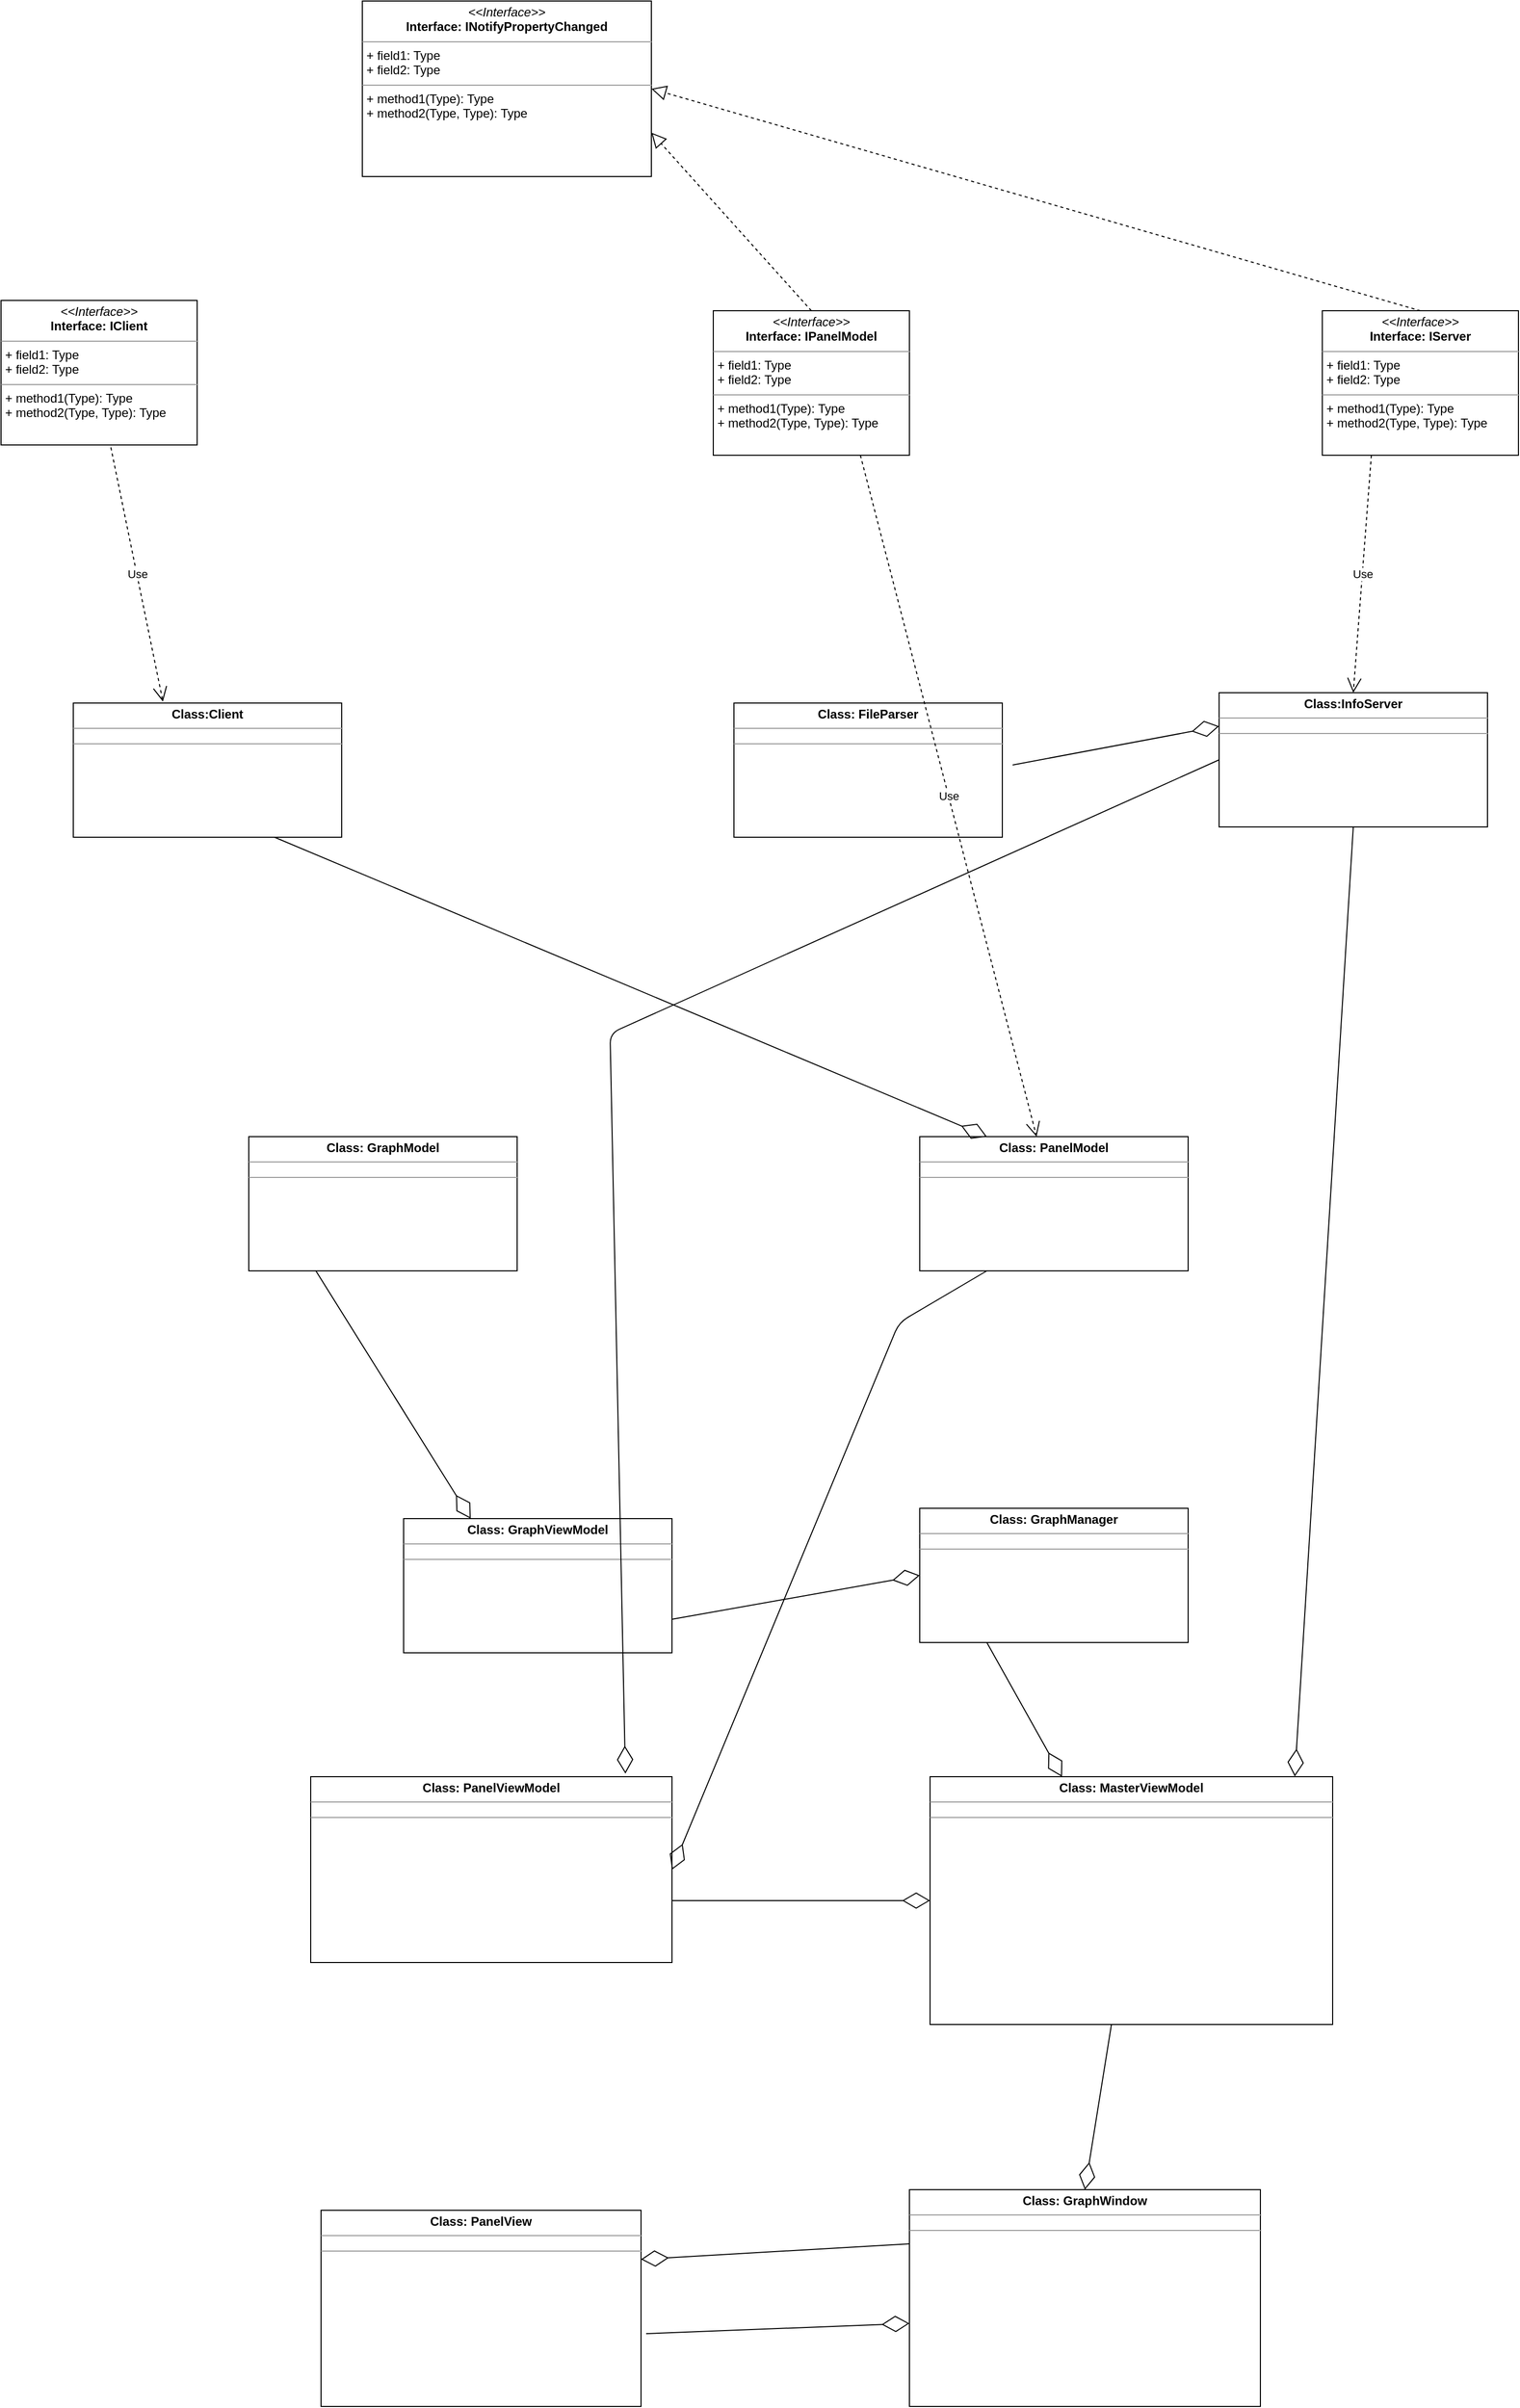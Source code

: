<mxfile version="14.6.0" type="github">
  <diagram id="C5RBs43oDa-KdzZeNtuy" name="Page-1">
    <mxGraphModel dx="2595" dy="1368" grid="1" gridSize="10" guides="1" tooltips="1" connect="1" arrows="1" fold="1" page="1" pageScale="1" pageWidth="2000" pageHeight="2500" math="0" shadow="0">
      <root>
        <mxCell id="WIyWlLk6GJQsqaUBKTNV-0" />
        <mxCell id="WIyWlLk6GJQsqaUBKTNV-1" parent="WIyWlLk6GJQsqaUBKTNV-0" />
        <mxCell id="5NiMujkeU3VhjjDBXKxC-0" value="&lt;p style=&quot;margin: 0px ; margin-top: 4px ; text-align: center&quot;&gt;&lt;i&gt;&amp;lt;&amp;lt;Interface&amp;gt;&amp;gt;&lt;/i&gt;&lt;br&gt;&lt;b&gt;Interface: IClient&lt;br&gt;&lt;/b&gt;&lt;/p&gt;&lt;hr size=&quot;1&quot;&gt;&lt;p style=&quot;margin: 0px ; margin-left: 4px&quot;&gt;+ field1: Type&lt;br&gt;+ field2: Type&lt;/p&gt;&lt;hr size=&quot;1&quot;&gt;&lt;p style=&quot;margin: 0px ; margin-left: 4px&quot;&gt;+ method1(Type): Type&lt;br&gt;+ method2(Type, Type): Type&lt;/p&gt;" style="verticalAlign=top;align=left;overflow=fill;fontSize=12;fontFamily=Helvetica;html=1;" vertex="1" parent="WIyWlLk6GJQsqaUBKTNV-1">
          <mxGeometry x="240" y="340" width="190" height="140" as="geometry" />
        </mxCell>
        <mxCell id="5NiMujkeU3VhjjDBXKxC-1" value="&lt;p style=&quot;margin: 0px ; margin-top: 4px ; text-align: center&quot;&gt;&lt;i&gt;&amp;lt;&amp;lt;Interface&amp;gt;&amp;gt;&lt;/i&gt;&lt;br&gt;&lt;b&gt;Interface: IPanelModel&lt;br&gt;&lt;/b&gt;&lt;/p&gt;&lt;hr size=&quot;1&quot;&gt;&lt;p style=&quot;margin: 0px ; margin-left: 4px&quot;&gt;+ field1: Type&lt;br&gt;+ field2: Type&lt;/p&gt;&lt;hr size=&quot;1&quot;&gt;&lt;p style=&quot;margin: 0px ; margin-left: 4px&quot;&gt;+ method1(Type): Type&lt;br&gt;+ method2(Type, Type): Type&lt;/p&gt;" style="verticalAlign=top;align=left;overflow=fill;fontSize=12;fontFamily=Helvetica;html=1;" vertex="1" parent="WIyWlLk6GJQsqaUBKTNV-1">
          <mxGeometry x="930" y="350" width="190" height="140" as="geometry" />
        </mxCell>
        <mxCell id="5NiMujkeU3VhjjDBXKxC-2" value="&lt;p style=&quot;margin: 0px ; margin-top: 4px ; text-align: center&quot;&gt;&lt;i&gt;&amp;lt;&amp;lt;Interface&amp;gt;&amp;gt;&lt;/i&gt;&lt;br&gt;&lt;b&gt;Interface: IServer&lt;br&gt;&lt;/b&gt;&lt;/p&gt;&lt;hr size=&quot;1&quot;&gt;&lt;p style=&quot;margin: 0px ; margin-left: 4px&quot;&gt;+ field1: Type&lt;br&gt;+ field2: Type&lt;/p&gt;&lt;hr size=&quot;1&quot;&gt;&lt;p style=&quot;margin: 0px ; margin-left: 4px&quot;&gt;+ method1(Type): Type&lt;br&gt;+ method2(Type, Type): Type&lt;/p&gt;" style="verticalAlign=top;align=left;overflow=fill;fontSize=12;fontFamily=Helvetica;html=1;" vertex="1" parent="WIyWlLk6GJQsqaUBKTNV-1">
          <mxGeometry x="1520" y="350" width="190" height="140" as="geometry" />
        </mxCell>
        <mxCell id="5NiMujkeU3VhjjDBXKxC-3" value="&lt;p style=&quot;margin: 0px ; margin-top: 4px ; text-align: center&quot;&gt;&lt;i&gt;&amp;lt;&amp;lt;Interface&amp;gt;&amp;gt;&lt;/i&gt;&lt;br&gt;&lt;b&gt;Interface: INotifyPropertyChanged &lt;br&gt;&lt;/b&gt;&lt;/p&gt;&lt;hr size=&quot;1&quot;&gt;&lt;p style=&quot;margin: 0px ; margin-left: 4px&quot;&gt;+ field1: Type&lt;br&gt;+ field2: Type&lt;/p&gt;&lt;hr size=&quot;1&quot;&gt;&lt;p style=&quot;margin: 0px ; margin-left: 4px&quot;&gt;+ method1(Type): Type&lt;br&gt;+ method2(Type, Type): Type&lt;/p&gt;" style="verticalAlign=top;align=left;overflow=fill;fontSize=12;fontFamily=Helvetica;html=1;" vertex="1" parent="WIyWlLk6GJQsqaUBKTNV-1">
          <mxGeometry x="590" y="50" width="280" height="170" as="geometry" />
        </mxCell>
        <mxCell id="5NiMujkeU3VhjjDBXKxC-5" value="" style="endArrow=block;dashed=1;endFill=0;endSize=12;html=1;entryX=1;entryY=0.75;entryDx=0;entryDy=0;exitX=0.5;exitY=0;exitDx=0;exitDy=0;" edge="1" parent="WIyWlLk6GJQsqaUBKTNV-1" source="5NiMujkeU3VhjjDBXKxC-1" target="5NiMujkeU3VhjjDBXKxC-3">
          <mxGeometry width="160" relative="1" as="geometry">
            <mxPoint x="910" y="270" as="sourcePoint" />
            <mxPoint x="1070" y="270" as="targetPoint" />
          </mxGeometry>
        </mxCell>
        <mxCell id="5NiMujkeU3VhjjDBXKxC-6" value="" style="endArrow=block;dashed=1;endFill=0;endSize=12;html=1;entryX=1;entryY=0.5;entryDx=0;entryDy=0;exitX=0.5;exitY=0;exitDx=0;exitDy=0;" edge="1" parent="WIyWlLk6GJQsqaUBKTNV-1" source="5NiMujkeU3VhjjDBXKxC-2" target="5NiMujkeU3VhjjDBXKxC-3">
          <mxGeometry width="160" relative="1" as="geometry">
            <mxPoint x="1450" y="280" as="sourcePoint" />
            <mxPoint x="1610" y="280" as="targetPoint" />
          </mxGeometry>
        </mxCell>
        <mxCell id="5NiMujkeU3VhjjDBXKxC-12" value="&lt;p style=&quot;margin: 0px ; margin-top: 4px ; text-align: center&quot;&gt;&lt;b&gt;Class: PanelModel&lt;br&gt;&lt;/b&gt;&lt;/p&gt;&lt;hr size=&quot;1&quot;&gt;&lt;div style=&quot;height: 2px&quot;&gt;&lt;/div&gt;&lt;hr size=&quot;1&quot;&gt;&lt;div style=&quot;height: 2px&quot;&gt;&lt;/div&gt;" style="verticalAlign=top;align=left;overflow=fill;fontSize=12;fontFamily=Helvetica;html=1;" vertex="1" parent="WIyWlLk6GJQsqaUBKTNV-1">
          <mxGeometry x="1130" y="1150" width="260" height="130" as="geometry" />
        </mxCell>
        <mxCell id="5NiMujkeU3VhjjDBXKxC-13" value="&lt;p style=&quot;margin: 0px ; margin-top: 4px ; text-align: center&quot;&gt;&lt;b&gt;Class: FileParser&lt;br&gt;&lt;/b&gt;&lt;/p&gt;&lt;hr size=&quot;1&quot;&gt;&lt;div style=&quot;height: 2px&quot;&gt;&lt;/div&gt;&lt;hr size=&quot;1&quot;&gt;&lt;div style=&quot;height: 2px&quot;&gt;&lt;/div&gt;" style="verticalAlign=top;align=left;overflow=fill;fontSize=12;fontFamily=Helvetica;html=1;" vertex="1" parent="WIyWlLk6GJQsqaUBKTNV-1">
          <mxGeometry x="950" y="730" width="260" height="130" as="geometry" />
        </mxCell>
        <mxCell id="5NiMujkeU3VhjjDBXKxC-14" value="&lt;p style=&quot;margin: 0px ; margin-top: 4px ; text-align: center&quot;&gt;&lt;b&gt;Class:InfoServer&lt;/b&gt;&lt;/p&gt;&lt;hr size=&quot;1&quot;&gt;&lt;div style=&quot;height: 2px&quot;&gt;&lt;/div&gt;&lt;hr size=&quot;1&quot;&gt;&lt;div style=&quot;height: 2px&quot;&gt;&lt;/div&gt;" style="verticalAlign=top;align=left;overflow=fill;fontSize=12;fontFamily=Helvetica;html=1;" vertex="1" parent="WIyWlLk6GJQsqaUBKTNV-1">
          <mxGeometry x="1420" y="720" width="260" height="130" as="geometry" />
        </mxCell>
        <mxCell id="5NiMujkeU3VhjjDBXKxC-16" value="&lt;p style=&quot;margin: 0px ; margin-top: 4px ; text-align: center&quot;&gt;&lt;b&gt;Class:Client&lt;/b&gt;&lt;/p&gt;&lt;hr size=&quot;1&quot;&gt;&lt;div style=&quot;height: 2px&quot;&gt;&lt;/div&gt;&lt;hr size=&quot;1&quot;&gt;&lt;div style=&quot;height: 2px&quot;&gt;&lt;/div&gt;" style="verticalAlign=top;align=left;overflow=fill;fontSize=12;fontFamily=Helvetica;html=1;" vertex="1" parent="WIyWlLk6GJQsqaUBKTNV-1">
          <mxGeometry x="310" y="730" width="260" height="130" as="geometry" />
        </mxCell>
        <mxCell id="5NiMujkeU3VhjjDBXKxC-17" value="&lt;p style=&quot;margin: 0px ; margin-top: 4px ; text-align: center&quot;&gt;&lt;b&gt;Class: GraphManager&lt;br&gt;&lt;/b&gt;&lt;/p&gt;&lt;hr size=&quot;1&quot;&gt;&lt;div style=&quot;height: 2px&quot;&gt;&lt;/div&gt;&lt;hr size=&quot;1&quot;&gt;&lt;div style=&quot;height: 2px&quot;&gt;&lt;/div&gt;" style="verticalAlign=top;align=left;overflow=fill;fontSize=12;fontFamily=Helvetica;html=1;" vertex="1" parent="WIyWlLk6GJQsqaUBKTNV-1">
          <mxGeometry x="1130" y="1510" width="260" height="130" as="geometry" />
        </mxCell>
        <mxCell id="5NiMujkeU3VhjjDBXKxC-18" value="&lt;p style=&quot;margin: 0px ; margin-top: 4px ; text-align: center&quot;&gt;&lt;b&gt;Class: MasterViewModel&lt;br&gt;&lt;/b&gt;&lt;/p&gt;&lt;hr size=&quot;1&quot;&gt;&lt;div style=&quot;height: 2px&quot;&gt;&lt;/div&gt;&lt;hr size=&quot;1&quot;&gt;&lt;div style=&quot;height: 2px&quot;&gt;&lt;/div&gt;" style="verticalAlign=top;align=left;overflow=fill;fontSize=12;fontFamily=Helvetica;html=1;" vertex="1" parent="WIyWlLk6GJQsqaUBKTNV-1">
          <mxGeometry x="1140" y="1770" width="390" height="240" as="geometry" />
        </mxCell>
        <mxCell id="5NiMujkeU3VhjjDBXKxC-19" value="&lt;p style=&quot;margin: 0px ; margin-top: 4px ; text-align: center&quot;&gt;&lt;b&gt;Class: GraphViewModel&lt;br&gt;&lt;/b&gt;&lt;/p&gt;&lt;hr size=&quot;1&quot;&gt;&lt;div style=&quot;height: 2px&quot;&gt;&lt;/div&gt;&lt;hr size=&quot;1&quot;&gt;&lt;div style=&quot;height: 2px&quot;&gt;&lt;/div&gt;" style="verticalAlign=top;align=left;overflow=fill;fontSize=12;fontFamily=Helvetica;html=1;" vertex="1" parent="WIyWlLk6GJQsqaUBKTNV-1">
          <mxGeometry x="630" y="1520" width="260" height="130" as="geometry" />
        </mxCell>
        <mxCell id="5NiMujkeU3VhjjDBXKxC-20" value="&lt;p style=&quot;margin: 0px ; margin-top: 4px ; text-align: center&quot;&gt;&lt;b&gt;Class: GraphModel&lt;br&gt;&lt;/b&gt;&lt;/p&gt;&lt;hr size=&quot;1&quot;&gt;&lt;div style=&quot;height: 2px&quot;&gt;&lt;/div&gt;&lt;hr size=&quot;1&quot;&gt;&lt;div style=&quot;height: 2px&quot;&gt;&lt;/div&gt;" style="verticalAlign=top;align=left;overflow=fill;fontSize=12;fontFamily=Helvetica;html=1;" vertex="1" parent="WIyWlLk6GJQsqaUBKTNV-1">
          <mxGeometry x="480" y="1150" width="260" height="130" as="geometry" />
        </mxCell>
        <mxCell id="5NiMujkeU3VhjjDBXKxC-24" value="&lt;p style=&quot;margin: 0px ; margin-top: 4px ; text-align: center&quot;&gt;&lt;b&gt;Class: PanelViewModel&lt;br&gt;&lt;/b&gt;&lt;/p&gt;&lt;hr size=&quot;1&quot;&gt;&lt;div style=&quot;height: 2px&quot;&gt;&lt;/div&gt;&lt;hr size=&quot;1&quot;&gt;&lt;div style=&quot;height: 2px&quot;&gt;&lt;/div&gt;" style="verticalAlign=top;align=left;overflow=fill;fontSize=12;fontFamily=Helvetica;html=1;" vertex="1" parent="WIyWlLk6GJQsqaUBKTNV-1">
          <mxGeometry x="540" y="1770" width="350" height="180" as="geometry" />
        </mxCell>
        <mxCell id="5NiMujkeU3VhjjDBXKxC-25" value="&lt;p style=&quot;margin: 0px ; margin-top: 4px ; text-align: center&quot;&gt;&lt;b&gt;Class: GraphWindow&lt;br&gt;&lt;/b&gt;&lt;/p&gt;&lt;hr size=&quot;1&quot;&gt;&lt;div style=&quot;height: 2px&quot;&gt;&lt;/div&gt;&lt;hr size=&quot;1&quot;&gt;&lt;div style=&quot;height: 2px&quot;&gt;&lt;/div&gt;" style="verticalAlign=top;align=left;overflow=fill;fontSize=12;fontFamily=Helvetica;html=1;" vertex="1" parent="WIyWlLk6GJQsqaUBKTNV-1">
          <mxGeometry x="1120" y="2170" width="340" height="210" as="geometry" />
        </mxCell>
        <mxCell id="5NiMujkeU3VhjjDBXKxC-26" value="&lt;p style=&quot;margin: 0px ; margin-top: 4px ; text-align: center&quot;&gt;&lt;b&gt;Class: PanelView&lt;br&gt;&lt;/b&gt;&lt;/p&gt;&lt;hr size=&quot;1&quot;&gt;&lt;div style=&quot;height: 2px&quot;&gt;&lt;/div&gt;&lt;hr size=&quot;1&quot;&gt;&lt;div style=&quot;height: 2px&quot;&gt;&lt;/div&gt;" style="verticalAlign=top;align=left;overflow=fill;fontSize=12;fontFamily=Helvetica;html=1;" vertex="1" parent="WIyWlLk6GJQsqaUBKTNV-1">
          <mxGeometry x="550" y="2190" width="310" height="190" as="geometry" />
        </mxCell>
        <mxCell id="5NiMujkeU3VhjjDBXKxC-27" value="" style="endArrow=diamondThin;endFill=0;endSize=24;html=1;entryX=0;entryY=0.25;entryDx=0;entryDy=0;" edge="1" parent="WIyWlLk6GJQsqaUBKTNV-1" target="5NiMujkeU3VhjjDBXKxC-14">
          <mxGeometry width="160" relative="1" as="geometry">
            <mxPoint x="1220" y="790" as="sourcePoint" />
            <mxPoint x="1380" y="790" as="targetPoint" />
          </mxGeometry>
        </mxCell>
        <mxCell id="5NiMujkeU3VhjjDBXKxC-29" value="" style="endArrow=diamondThin;endFill=0;endSize=24;html=1;exitX=0.25;exitY=1;exitDx=0;exitDy=0;" edge="1" parent="WIyWlLk6GJQsqaUBKTNV-1" source="5NiMujkeU3VhjjDBXKxC-17" target="5NiMujkeU3VhjjDBXKxC-18">
          <mxGeometry width="160" relative="1" as="geometry">
            <mxPoint x="1180" y="1700" as="sourcePoint" />
            <mxPoint x="1340" y="1700" as="targetPoint" />
          </mxGeometry>
        </mxCell>
        <mxCell id="5NiMujkeU3VhjjDBXKxC-30" value="" style="endArrow=diamondThin;endFill=0;endSize=24;html=1;entryX=0;entryY=0.5;entryDx=0;entryDy=0;exitX=1;exitY=0.75;exitDx=0;exitDy=0;" edge="1" parent="WIyWlLk6GJQsqaUBKTNV-1" source="5NiMujkeU3VhjjDBXKxC-19" target="5NiMujkeU3VhjjDBXKxC-17">
          <mxGeometry width="160" relative="1" as="geometry">
            <mxPoint x="920" y="1600" as="sourcePoint" />
            <mxPoint x="1080" y="1600" as="targetPoint" />
          </mxGeometry>
        </mxCell>
        <mxCell id="5NiMujkeU3VhjjDBXKxC-31" value="" style="endArrow=diamondThin;endFill=0;endSize=24;html=1;exitX=0.25;exitY=1;exitDx=0;exitDy=0;entryX=1;entryY=0.5;entryDx=0;entryDy=0;" edge="1" parent="WIyWlLk6GJQsqaUBKTNV-1" source="5NiMujkeU3VhjjDBXKxC-12" target="5NiMujkeU3VhjjDBXKxC-24">
          <mxGeometry width="160" relative="1" as="geometry">
            <mxPoint x="960" y="1360" as="sourcePoint" />
            <mxPoint x="1120" y="1360" as="targetPoint" />
            <Array as="points">
              <mxPoint x="1110" y="1330" />
            </Array>
          </mxGeometry>
        </mxCell>
        <mxCell id="5NiMujkeU3VhjjDBXKxC-32" value="" style="endArrow=diamondThin;endFill=0;endSize=24;html=1;entryX=0;entryY=0.5;entryDx=0;entryDy=0;" edge="1" parent="WIyWlLk6GJQsqaUBKTNV-1" target="5NiMujkeU3VhjjDBXKxC-18">
          <mxGeometry width="160" relative="1" as="geometry">
            <mxPoint x="890" y="1890" as="sourcePoint" />
            <mxPoint x="1070" y="1890" as="targetPoint" />
          </mxGeometry>
        </mxCell>
        <mxCell id="5NiMujkeU3VhjjDBXKxC-33" value="" style="endArrow=diamondThin;endFill=0;endSize=24;html=1;entryX=0.25;entryY=0;entryDx=0;entryDy=0;exitX=0.25;exitY=1;exitDx=0;exitDy=0;" edge="1" parent="WIyWlLk6GJQsqaUBKTNV-1" source="5NiMujkeU3VhjjDBXKxC-20" target="5NiMujkeU3VhjjDBXKxC-19">
          <mxGeometry width="160" relative="1" as="geometry">
            <mxPoint x="550" y="1400" as="sourcePoint" />
            <mxPoint x="710" y="1400" as="targetPoint" />
          </mxGeometry>
        </mxCell>
        <mxCell id="5NiMujkeU3VhjjDBXKxC-34" value="" style="endArrow=diamondThin;endFill=0;endSize=24;html=1;entryX=0.871;entryY=-0.017;entryDx=0;entryDy=0;exitX=0;exitY=0.5;exitDx=0;exitDy=0;entryPerimeter=0;" edge="1" parent="WIyWlLk6GJQsqaUBKTNV-1" source="5NiMujkeU3VhjjDBXKxC-14" target="5NiMujkeU3VhjjDBXKxC-24">
          <mxGeometry width="160" relative="1" as="geometry">
            <mxPoint x="1450" y="760" as="sourcePoint" />
            <mxPoint x="890" y="1310" as="targetPoint" />
            <Array as="points">
              <mxPoint x="830" y="1050" />
            </Array>
          </mxGeometry>
        </mxCell>
        <mxCell id="5NiMujkeU3VhjjDBXKxC-36" value="" style="endArrow=diamondThin;endFill=0;endSize=24;html=1;entryX=0.25;entryY=0;entryDx=0;entryDy=0;exitX=0.75;exitY=1;exitDx=0;exitDy=0;" edge="1" parent="WIyWlLk6GJQsqaUBKTNV-1" source="5NiMujkeU3VhjjDBXKxC-16" target="5NiMujkeU3VhjjDBXKxC-12">
          <mxGeometry width="160" relative="1" as="geometry">
            <mxPoint x="620" y="870" as="sourcePoint" />
            <mxPoint x="780" y="870" as="targetPoint" />
          </mxGeometry>
        </mxCell>
        <mxCell id="5NiMujkeU3VhjjDBXKxC-38" value="" style="endArrow=diamondThin;endFill=0;endSize=24;html=1;entryX=0.5;entryY=0;entryDx=0;entryDy=0;" edge="1" parent="WIyWlLk6GJQsqaUBKTNV-1" source="5NiMujkeU3VhjjDBXKxC-18" target="5NiMujkeU3VhjjDBXKxC-25">
          <mxGeometry width="160" relative="1" as="geometry">
            <mxPoint x="1250" y="2060" as="sourcePoint" />
            <mxPoint x="1410" y="2060" as="targetPoint" />
          </mxGeometry>
        </mxCell>
        <mxCell id="5NiMujkeU3VhjjDBXKxC-39" value="" style="endArrow=diamondThin;endFill=0;endSize=24;html=1;entryX=0;entryY=0.617;entryDx=0;entryDy=0;entryPerimeter=0;exitX=1.016;exitY=0.629;exitDx=0;exitDy=0;exitPerimeter=0;" edge="1" parent="WIyWlLk6GJQsqaUBKTNV-1" source="5NiMujkeU3VhjjDBXKxC-26" target="5NiMujkeU3VhjjDBXKxC-25">
          <mxGeometry width="160" relative="1" as="geometry">
            <mxPoint x="910" y="2300" as="sourcePoint" />
            <mxPoint x="1070" y="2300" as="targetPoint" />
          </mxGeometry>
        </mxCell>
        <mxCell id="5NiMujkeU3VhjjDBXKxC-40" value="" style="endArrow=diamondThin;endFill=0;endSize=24;html=1;entryX=1;entryY=0.25;entryDx=0;entryDy=0;exitX=0;exitY=0.25;exitDx=0;exitDy=0;" edge="1" parent="WIyWlLk6GJQsqaUBKTNV-1" source="5NiMujkeU3VhjjDBXKxC-25" target="5NiMujkeU3VhjjDBXKxC-26">
          <mxGeometry width="160" relative="1" as="geometry">
            <mxPoint x="940" y="2230" as="sourcePoint" />
            <mxPoint x="1100" y="2230" as="targetPoint" />
          </mxGeometry>
        </mxCell>
        <mxCell id="5NiMujkeU3VhjjDBXKxC-41" value="Use" style="endArrow=open;endSize=12;dashed=1;html=1;entryX=0.334;entryY=-0.011;entryDx=0;entryDy=0;entryPerimeter=0;exitX=0.56;exitY=1.017;exitDx=0;exitDy=0;exitPerimeter=0;" edge="1" parent="WIyWlLk6GJQsqaUBKTNV-1" source="5NiMujkeU3VhjjDBXKxC-0" target="5NiMujkeU3VhjjDBXKxC-16">
          <mxGeometry width="160" relative="1" as="geometry">
            <mxPoint x="350" y="640" as="sourcePoint" />
            <mxPoint x="510" y="640" as="targetPoint" />
          </mxGeometry>
        </mxCell>
        <mxCell id="5NiMujkeU3VhjjDBXKxC-42" value="Use" style="endArrow=open;endSize=12;dashed=1;html=1;exitX=0.75;exitY=1;exitDx=0;exitDy=0;" edge="1" parent="WIyWlLk6GJQsqaUBKTNV-1" source="5NiMujkeU3VhjjDBXKxC-1" target="5NiMujkeU3VhjjDBXKxC-12">
          <mxGeometry width="160" relative="1" as="geometry">
            <mxPoint x="1150" y="640" as="sourcePoint" />
            <mxPoint x="1310" y="640" as="targetPoint" />
          </mxGeometry>
        </mxCell>
        <mxCell id="5NiMujkeU3VhjjDBXKxC-43" value="Use" style="endArrow=open;endSize=12;dashed=1;html=1;entryX=0.5;entryY=0;entryDx=0;entryDy=0;exitX=0.25;exitY=1;exitDx=0;exitDy=0;" edge="1" parent="WIyWlLk6GJQsqaUBKTNV-1" source="5NiMujkeU3VhjjDBXKxC-2" target="5NiMujkeU3VhjjDBXKxC-14">
          <mxGeometry width="160" relative="1" as="geometry">
            <mxPoint x="1550" y="530" as="sourcePoint" />
            <mxPoint x="1710" y="530" as="targetPoint" />
          </mxGeometry>
        </mxCell>
        <mxCell id="5NiMujkeU3VhjjDBXKxC-44" value="" style="endArrow=diamondThin;endFill=0;endSize=24;html=1;entryX=0.906;entryY=-0.001;entryDx=0;entryDy=0;entryPerimeter=0;exitX=0.5;exitY=1;exitDx=0;exitDy=0;" edge="1" parent="WIyWlLk6GJQsqaUBKTNV-1" source="5NiMujkeU3VhjjDBXKxC-14" target="5NiMujkeU3VhjjDBXKxC-18">
          <mxGeometry width="160" relative="1" as="geometry">
            <mxPoint x="1530" y="950" as="sourcePoint" />
            <mxPoint x="1690" y="950" as="targetPoint" />
          </mxGeometry>
        </mxCell>
      </root>
    </mxGraphModel>
  </diagram>
</mxfile>
